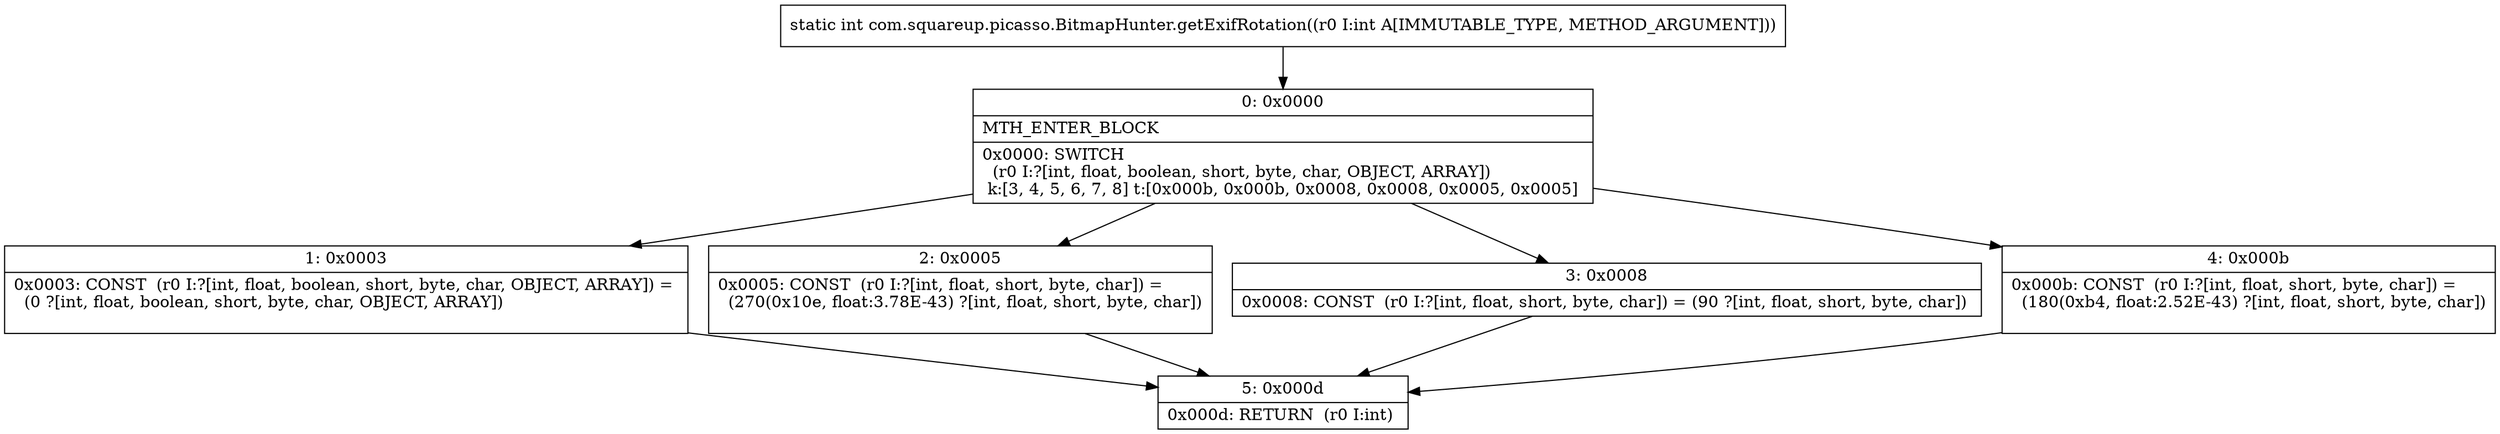 digraph "CFG forcom.squareup.picasso.BitmapHunter.getExifRotation(I)I" {
Node_0 [shape=record,label="{0\:\ 0x0000|MTH_ENTER_BLOCK\l|0x0000: SWITCH  \l  (r0 I:?[int, float, boolean, short, byte, char, OBJECT, ARRAY])\l k:[3, 4, 5, 6, 7, 8] t:[0x000b, 0x000b, 0x0008, 0x0008, 0x0005, 0x0005] \l}"];
Node_1 [shape=record,label="{1\:\ 0x0003|0x0003: CONST  (r0 I:?[int, float, boolean, short, byte, char, OBJECT, ARRAY]) = \l  (0 ?[int, float, boolean, short, byte, char, OBJECT, ARRAY])\l \l}"];
Node_2 [shape=record,label="{2\:\ 0x0005|0x0005: CONST  (r0 I:?[int, float, short, byte, char]) = \l  (270(0x10e, float:3.78E\-43) ?[int, float, short, byte, char])\l \l}"];
Node_3 [shape=record,label="{3\:\ 0x0008|0x0008: CONST  (r0 I:?[int, float, short, byte, char]) = (90 ?[int, float, short, byte, char]) \l}"];
Node_4 [shape=record,label="{4\:\ 0x000b|0x000b: CONST  (r0 I:?[int, float, short, byte, char]) = \l  (180(0xb4, float:2.52E\-43) ?[int, float, short, byte, char])\l \l}"];
Node_5 [shape=record,label="{5\:\ 0x000d|0x000d: RETURN  (r0 I:int) \l}"];
MethodNode[shape=record,label="{static int com.squareup.picasso.BitmapHunter.getExifRotation((r0 I:int A[IMMUTABLE_TYPE, METHOD_ARGUMENT])) }"];
MethodNode -> Node_0;
Node_0 -> Node_1;
Node_0 -> Node_2;
Node_0 -> Node_3;
Node_0 -> Node_4;
Node_1 -> Node_5;
Node_2 -> Node_5;
Node_3 -> Node_5;
Node_4 -> Node_5;
}

